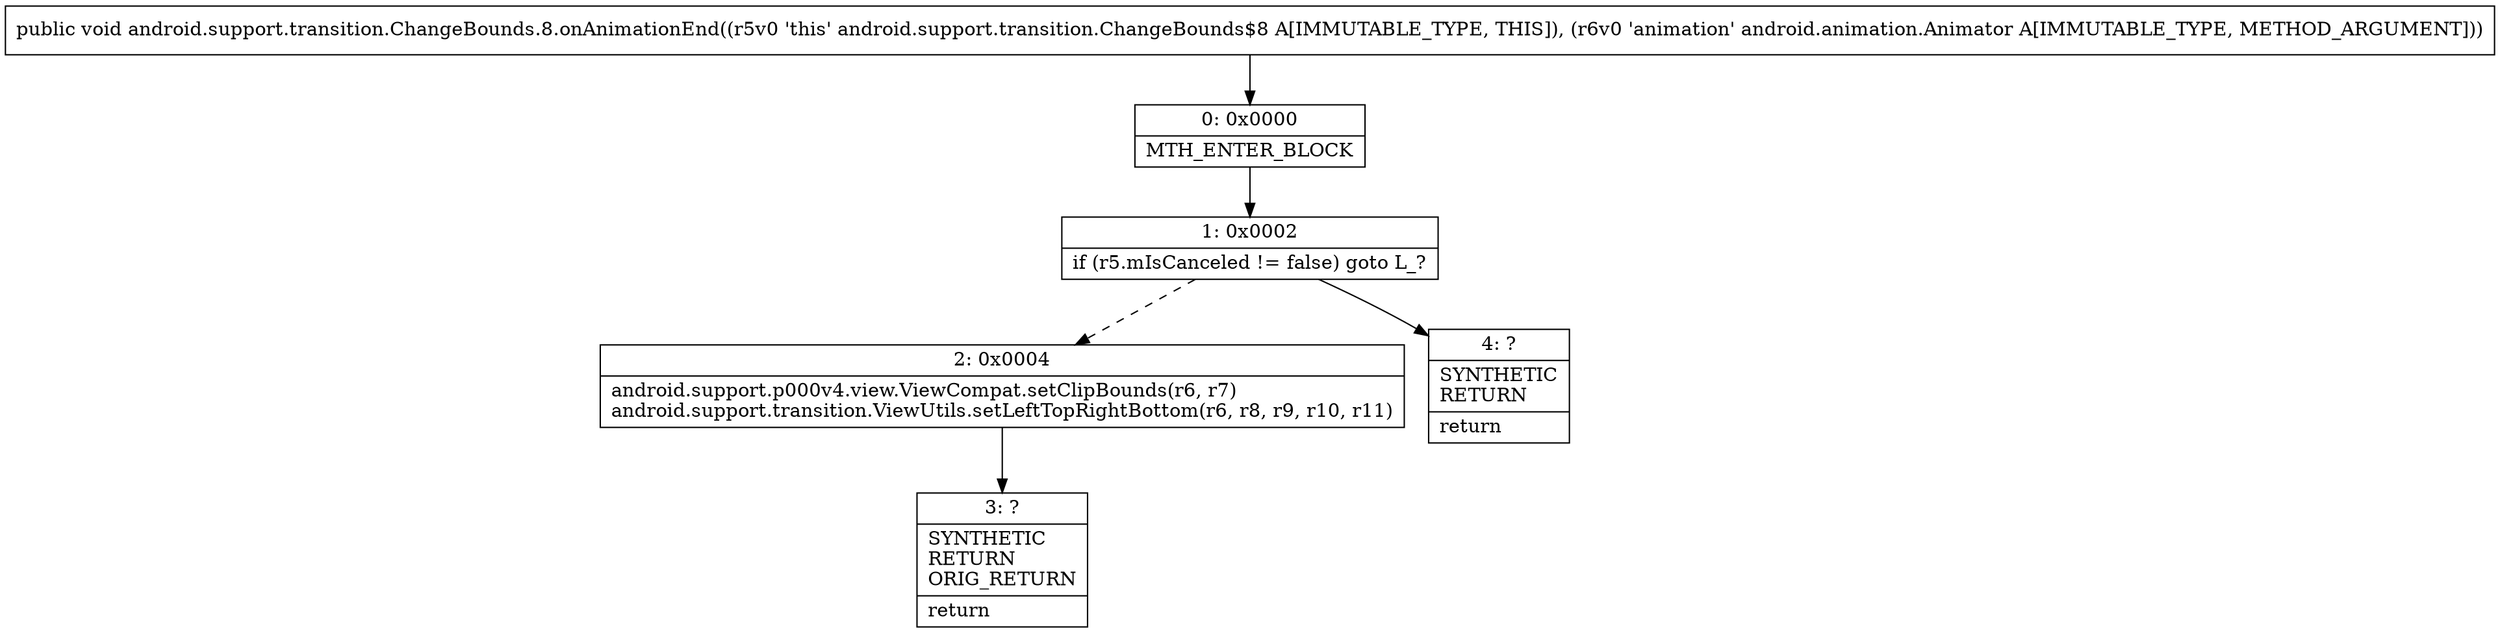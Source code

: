 digraph "CFG forandroid.support.transition.ChangeBounds.8.onAnimationEnd(Landroid\/animation\/Animator;)V" {
Node_0 [shape=record,label="{0\:\ 0x0000|MTH_ENTER_BLOCK\l}"];
Node_1 [shape=record,label="{1\:\ 0x0002|if (r5.mIsCanceled != false) goto L_?\l}"];
Node_2 [shape=record,label="{2\:\ 0x0004|android.support.p000v4.view.ViewCompat.setClipBounds(r6, r7)\landroid.support.transition.ViewUtils.setLeftTopRightBottom(r6, r8, r9, r10, r11)\l}"];
Node_3 [shape=record,label="{3\:\ ?|SYNTHETIC\lRETURN\lORIG_RETURN\l|return\l}"];
Node_4 [shape=record,label="{4\:\ ?|SYNTHETIC\lRETURN\l|return\l}"];
MethodNode[shape=record,label="{public void android.support.transition.ChangeBounds.8.onAnimationEnd((r5v0 'this' android.support.transition.ChangeBounds$8 A[IMMUTABLE_TYPE, THIS]), (r6v0 'animation' android.animation.Animator A[IMMUTABLE_TYPE, METHOD_ARGUMENT])) }"];
MethodNode -> Node_0;
Node_0 -> Node_1;
Node_1 -> Node_2[style=dashed];
Node_1 -> Node_4;
Node_2 -> Node_3;
}

